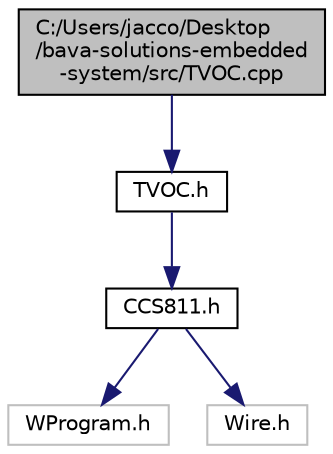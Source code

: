 digraph "C:/Users/jacco/Desktop/bava-solutions-embedded-system/src/TVOC.cpp"
{
 // LATEX_PDF_SIZE
  edge [fontname="Helvetica",fontsize="10",labelfontname="Helvetica",labelfontsize="10"];
  node [fontname="Helvetica",fontsize="10",shape=record];
  Node1 [label="C:/Users/jacco/Desktop\l/bava-solutions-embedded\l-system/src/TVOC.cpp",height=0.2,width=0.4,color="black", fillcolor="grey75", style="filled", fontcolor="black",tooltip=" "];
  Node1 -> Node2 [color="midnightblue",fontsize="10",style="solid",fontname="Helvetica"];
  Node2 [label="TVOC.h",height=0.2,width=0.4,color="black", fillcolor="white", style="filled",URL="$_t_v_o_c_8h.html",tooltip=" "];
  Node2 -> Node3 [color="midnightblue",fontsize="10",style="solid",fontname="Helvetica"];
  Node3 [label="CCS811.h",height=0.2,width=0.4,color="black", fillcolor="white", style="filled",URL="$_c_c_s811_8h.html",tooltip=" "];
  Node3 -> Node4 [color="midnightblue",fontsize="10",style="solid",fontname="Helvetica"];
  Node4 [label="WProgram.h",height=0.2,width=0.4,color="grey75", fillcolor="white", style="filled",tooltip=" "];
  Node3 -> Node5 [color="midnightblue",fontsize="10",style="solid",fontname="Helvetica"];
  Node5 [label="Wire.h",height=0.2,width=0.4,color="grey75", fillcolor="white", style="filled",tooltip=" "];
}
